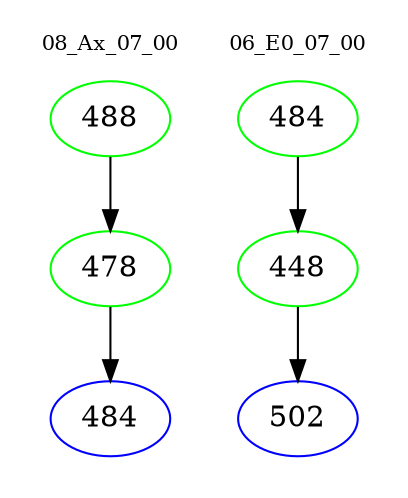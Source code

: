 digraph{
subgraph cluster_0 {
color = white
label = "08_Ax_07_00";
fontsize=10;
T0_488 [label="488", color="green"]
T0_488 -> T0_478 [color="black"]
T0_478 [label="478", color="green"]
T0_478 -> T0_484 [color="black"]
T0_484 [label="484", color="blue"]
}
subgraph cluster_1 {
color = white
label = "06_E0_07_00";
fontsize=10;
T1_484 [label="484", color="green"]
T1_484 -> T1_448 [color="black"]
T1_448 [label="448", color="green"]
T1_448 -> T1_502 [color="black"]
T1_502 [label="502", color="blue"]
}
}
